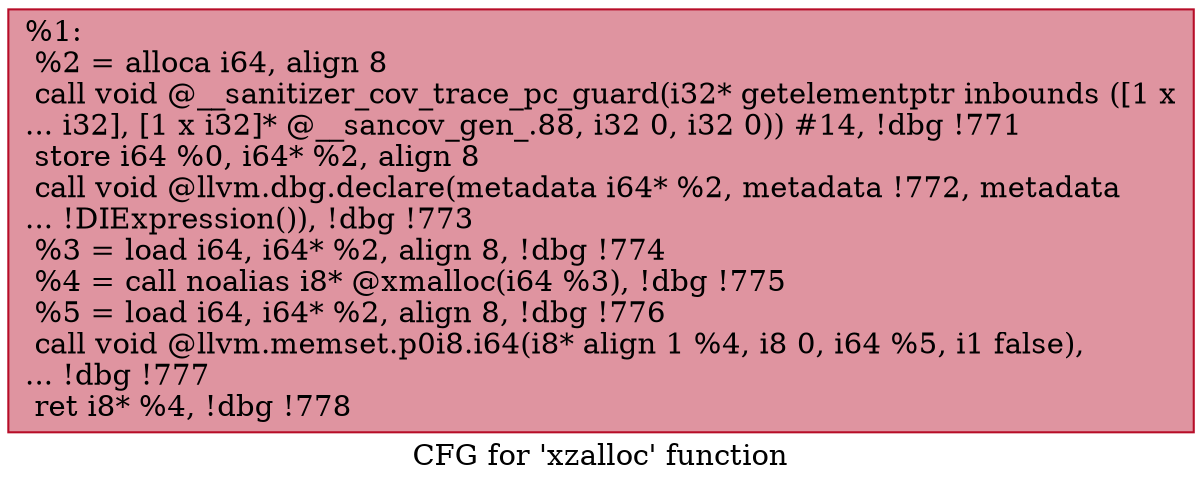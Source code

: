 digraph "CFG for 'xzalloc' function" {
	label="CFG for 'xzalloc' function";

	Node0x555555829910 [shape=record,color="#b70d28ff", style=filled, fillcolor="#b70d2870",label="{%1:\l  %2 = alloca i64, align 8\l  call void @__sanitizer_cov_trace_pc_guard(i32* getelementptr inbounds ([1 x\l... i32], [1 x i32]* @__sancov_gen_.88, i32 0, i32 0)) #14, !dbg !771\l  store i64 %0, i64* %2, align 8\l  call void @llvm.dbg.declare(metadata i64* %2, metadata !772, metadata\l... !DIExpression()), !dbg !773\l  %3 = load i64, i64* %2, align 8, !dbg !774\l  %4 = call noalias i8* @xmalloc(i64 %3), !dbg !775\l  %5 = load i64, i64* %2, align 8, !dbg !776\l  call void @llvm.memset.p0i8.i64(i8* align 1 %4, i8 0, i64 %5, i1 false),\l... !dbg !777\l  ret i8* %4, !dbg !778\l}"];
}
